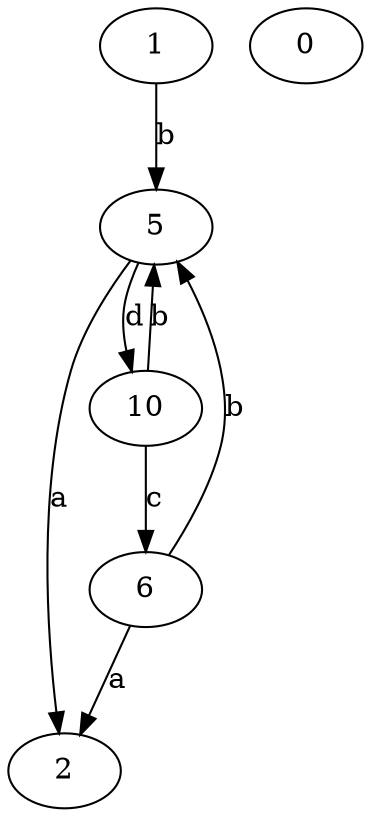 strict digraph  {
1;
2;
0;
5;
6;
10;
1 -> 5  [label=b];
5 -> 2  [label=a];
5 -> 10  [label=d];
6 -> 2  [label=a];
6 -> 5  [label=b];
10 -> 5  [label=b];
10 -> 6  [label=c];
}
